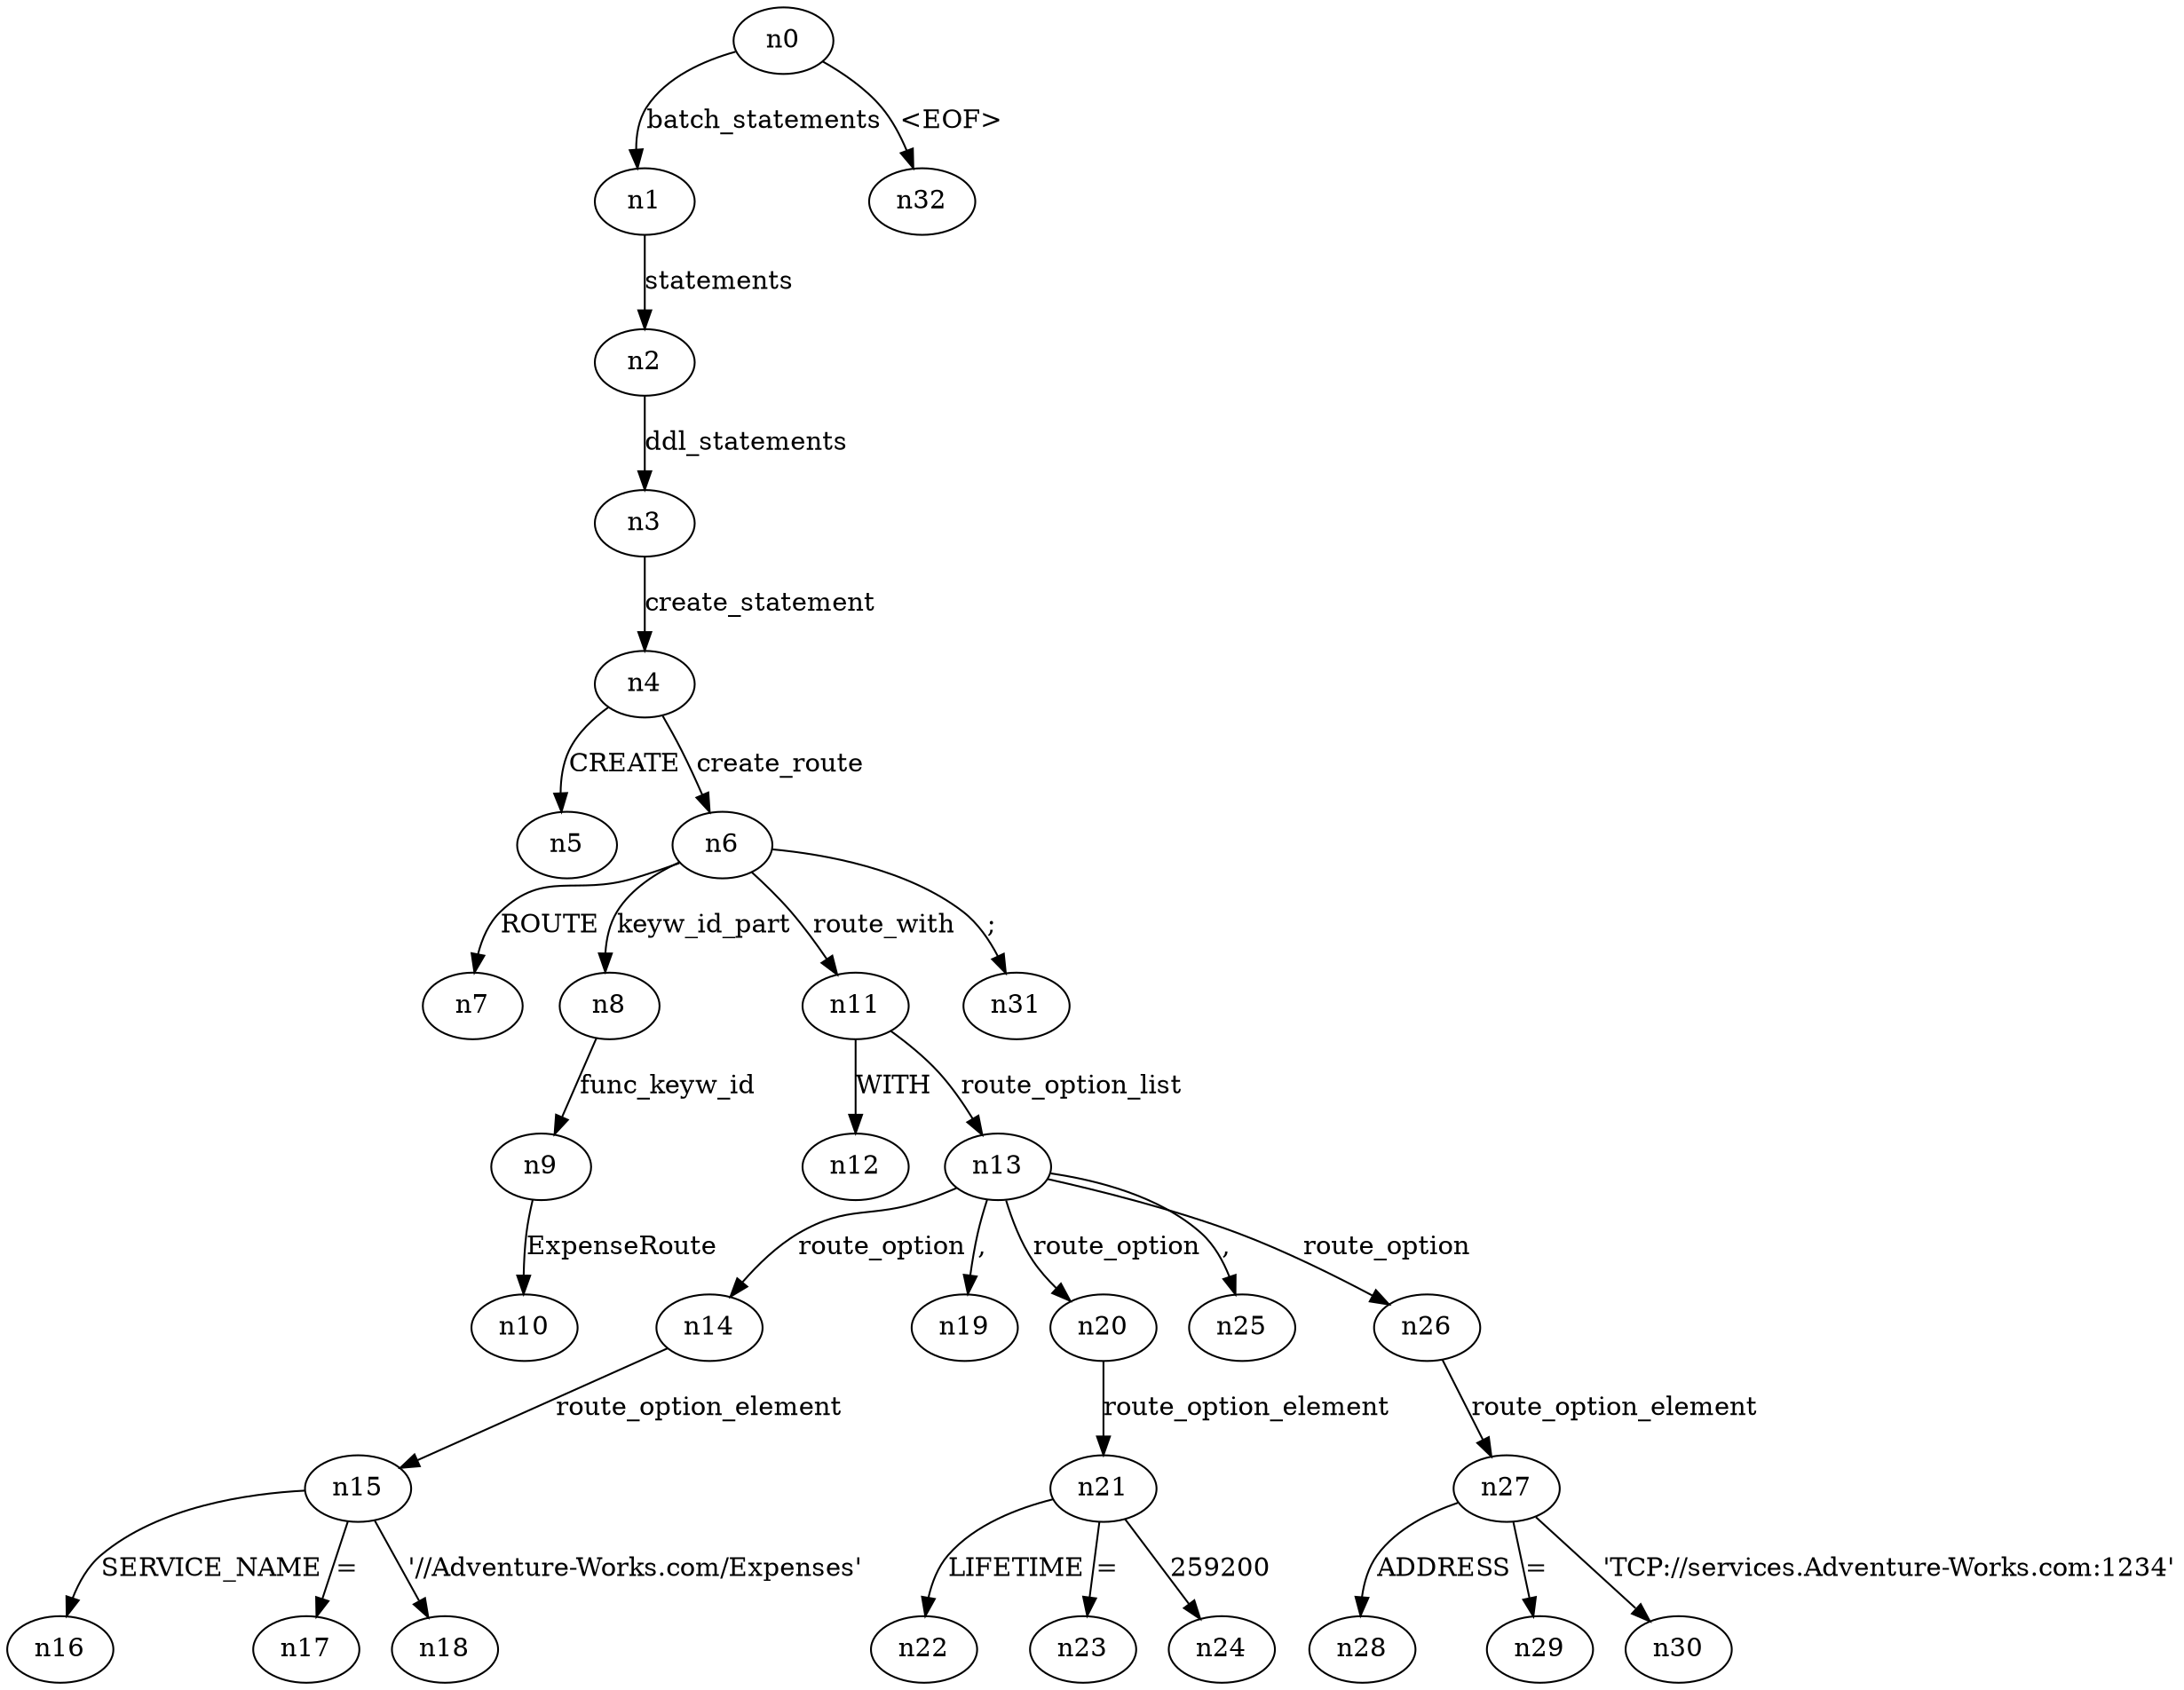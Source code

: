 digraph ParseTree {
  n0 -> n1 [label="batch_statements"];
  n1 -> n2 [label="statements"];
  n2 -> n3 [label="ddl_statements"];
  n3 -> n4 [label="create_statement"];
  n4 -> n5 [label="CREATE"];
  n4 -> n6 [label="create_route"];
  n6 -> n7 [label="ROUTE"];
  n6 -> n8 [label="keyw_id_part"];
  n8 -> n9 [label="func_keyw_id"];
  n9 -> n10 [label="ExpenseRoute"];
  n6 -> n11 [label="route_with"];
  n11 -> n12 [label="WITH"];
  n11 -> n13 [label="route_option_list"];
  n13 -> n14 [label="route_option"];
  n14 -> n15 [label="route_option_element"];
  n15 -> n16 [label="SERVICE_NAME"];
  n15 -> n17 [label="="];
  n15 -> n18 [label="'//Adventure-Works.com/Expenses'"];
  n13 -> n19 [label=","];
  n13 -> n20 [label="route_option"];
  n20 -> n21 [label="route_option_element"];
  n21 -> n22 [label="LIFETIME"];
  n21 -> n23 [label="="];
  n21 -> n24 [label="259200"];
  n13 -> n25 [label=","];
  n13 -> n26 [label="route_option"];
  n26 -> n27 [label="route_option_element"];
  n27 -> n28 [label="ADDRESS"];
  n27 -> n29 [label="="];
  n27 -> n30 [label="'TCP://services.Adventure-Works.com:1234'"];
  n6 -> n31 [label=";"];
  n0 -> n32 [label="<EOF>"];
}